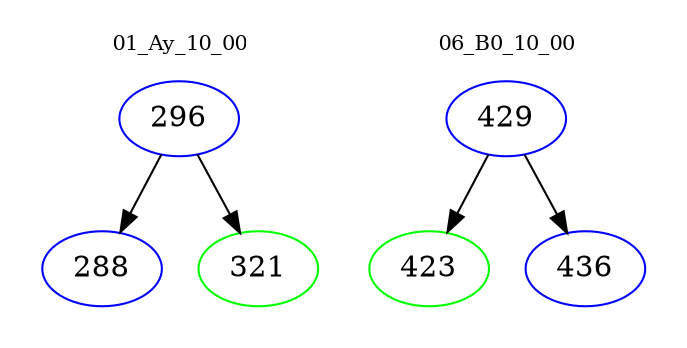 digraph{
subgraph cluster_0 {
color = white
label = "01_Ay_10_00";
fontsize=10;
T0_296 [label="296", color="blue"]
T0_296 -> T0_288 [color="black"]
T0_288 [label="288", color="blue"]
T0_296 -> T0_321 [color="black"]
T0_321 [label="321", color="green"]
}
subgraph cluster_1 {
color = white
label = "06_B0_10_00";
fontsize=10;
T1_429 [label="429", color="blue"]
T1_429 -> T1_423 [color="black"]
T1_423 [label="423", color="green"]
T1_429 -> T1_436 [color="black"]
T1_436 [label="436", color="blue"]
}
}
